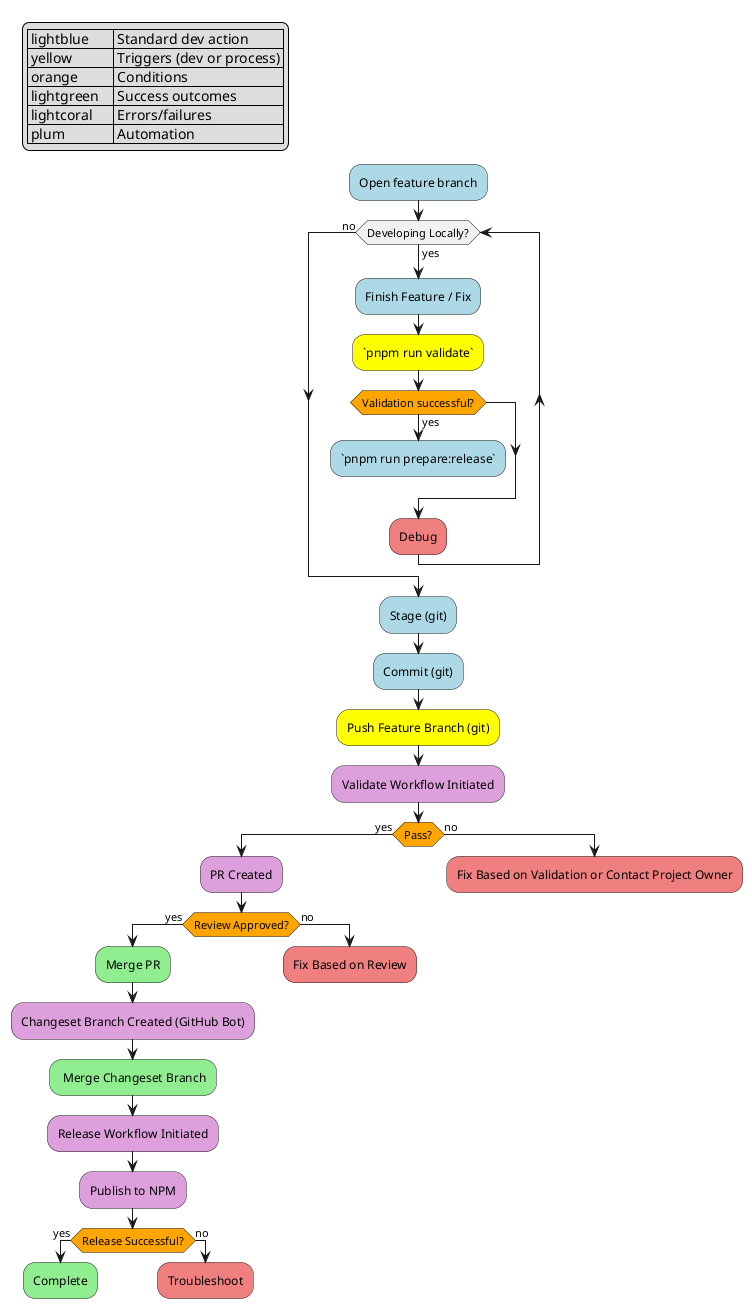 @startuml Development Workflow

legend top left
| lightblue     | Standard dev action       |
| yellow        | Triggers (dev or process) |
| orange        | Conditions                |
| lightgreen    | Success outcomes          |
| lightcoral    | Errors/failures           |
| plum          | Automation                |
end legend

#lightblue:Open feature branch;
while (Developing Locally?) is (yes)
  #lightblue:Finish Feature / Fix;
  #yellow:`pnpm run validate`;
  #orange:if (Validation successful?) then (yes)
    #lightblue:`pnpm run prepare:release`;
    kill;
  endif
    #lightcoral:Debug;
endwhile (no) 
  #lightblue:Stage (git); 
  #lightblue:Commit (git);
  #yellow:Push Feature Branch (git);
  #plum:Validate Workflow Initiated;
    #orange:if (Pass?) then (yes)
      #plum:PR Created;
      #orange:if (Review Approved?) then (yes)
        #lightgreen:Merge PR;
        #plum:Changeset Branch Created (GitHub Bot);
        #lightgreen: Merge Changeset Branch;
        #plum:Release Workflow Initiated;
        #plum:Publish to NPM;
        #orange:if (Release Successful?) then (yes)
        #lightgreen:Complete;
        else (no)
          #lightcoral:Troubleshoot;
        endif
      else (no)
        #lightcoral:Fix Based on Review;
      endif
    else (no)
      #lightcoral:Fix Based on Validation or Contact Project Owner;
    endif
      kill


@enduml
